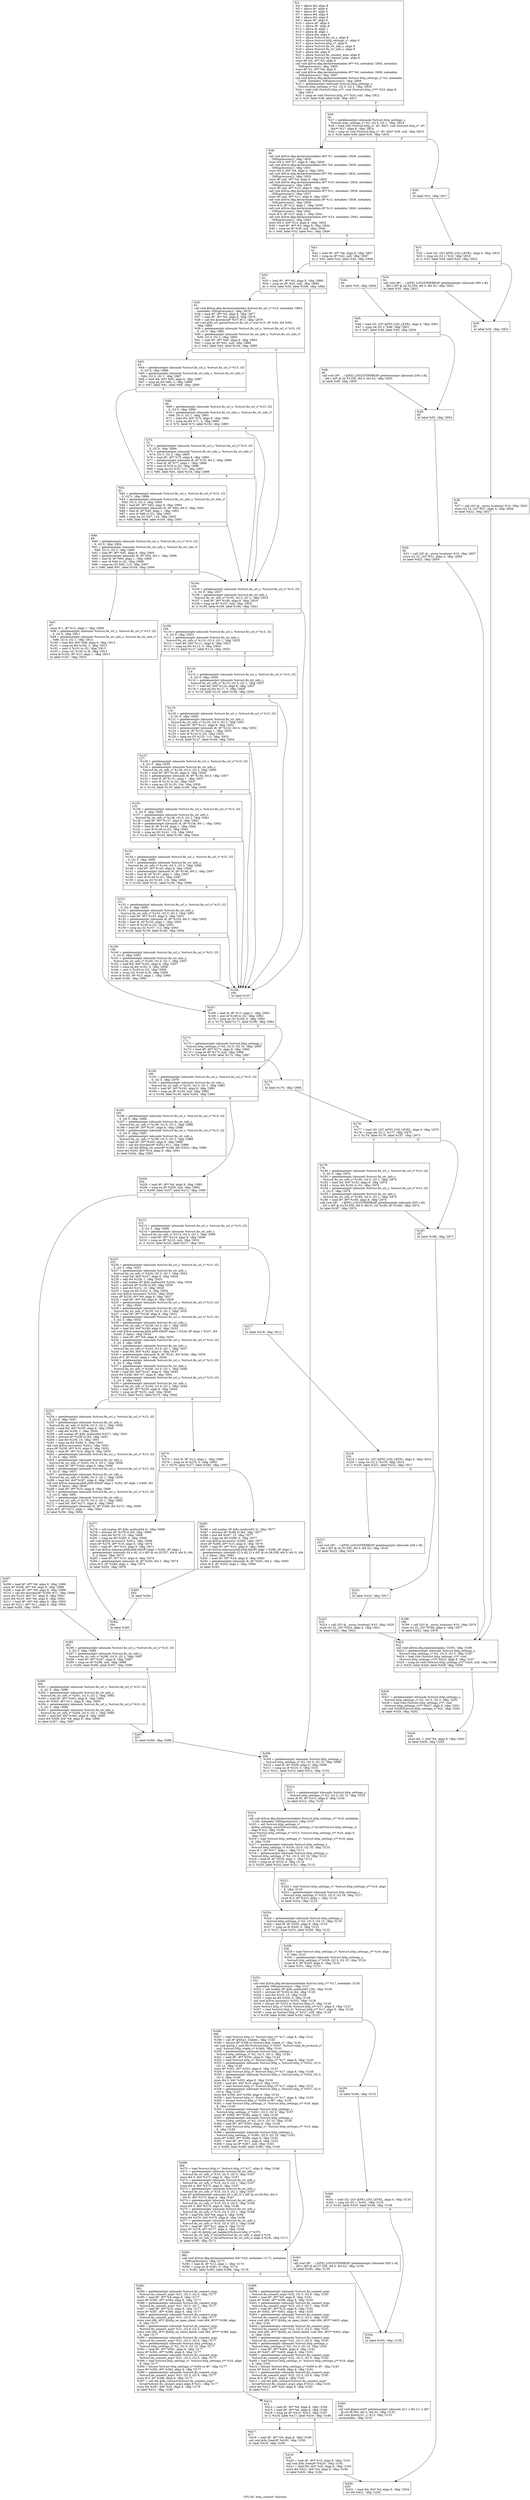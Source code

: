 digraph "CFG for 'http_connect' function" {
	label="CFG for 'http_connect' function";

	Node0x55685235e240 [shape=record,label="{%3:\l  %4 = alloca i64, align 8\l  %5 = alloca i8*, align 8\l  %6 = alloca i8*, align 8\l  %7 = alloca i64, align 8\l  %8 = alloca i64, align 8\l  %9 = alloca i8*, align 8\l  %10 = alloca i8*, align 8\l  %11 = alloca i8*, align 8\l  %12 = alloca i8, align 1\l  %13 = alloca i8, align 1\l  %14 = alloca i64, align 8\l  %15 = alloca %struct.fio_url_s, align 8\l  %16 = alloca %struct.http_settings_s*, align 8\l  %17 = alloca %struct.http_s*, align 8\l  %18 = alloca %struct.fio_str_info_s, align 8\l  %19 = alloca %struct.fio_str_info_s, align 8\l  %20 = alloca i64, align 8\l  %21 = alloca %struct.fio_connect_args, align 8\l  %22 = alloca %struct.fio_connect_args, align 8\l  store i8* %0, i8** %5, align 8\l  call void @llvm.dbg.declare(metadata i8** %5, metadata !2804, metadata\l... !DIExpression()), !dbg !2805\l  store i8* %1, i8** %6, align 8\l  call void @llvm.dbg.declare(metadata i8** %6, metadata !2806, metadata\l... !DIExpression()), !dbg !2807\l  call void @llvm.dbg.declare(metadata %struct.http_settings_s* %2, metadata\l... !2808, metadata !DIExpression()), !dbg !2809\l  %23 = getelementptr inbounds %struct.http_settings_s,\l... %struct.http_settings_s* %2, i32 0, i32 2, !dbg !2810\l  %24 = load void (%struct.http_s*)*, void (%struct.http_s*)** %23, align 8,\l... !dbg !2810\l  %25 = icmp ne void (%struct.http_s*)* %24, null, !dbg !2812\l  br i1 %25, label %38, label %26, !dbg !2813\l|{<s0>T|<s1>F}}"];
	Node0x55685235e240:s0 -> Node0x55685235f130;
	Node0x55685235e240:s1 -> Node0x55685235ef50;
	Node0x55685235ef50 [shape=record,label="{%26:\l26:                                               \l  %27 = getelementptr inbounds %struct.http_settings_s,\l... %struct.http_settings_s* %2, i32 0, i32 1, !dbg !2814\l  %28 = load void (%struct.http_s*, i8*, i64)*, void (%struct.http_s*, i8*,\l... i64)** %27, align 8, !dbg !2814\l  %29 = icmp ne void (%struct.http_s*, i8*, i64)* %28, null, !dbg !2815\l  br i1 %29, label %38, label %30, !dbg !2816\l|{<s0>T|<s1>F}}"];
	Node0x55685235ef50:s0 -> Node0x55685235f130;
	Node0x55685235ef50:s1 -> Node0x55685235efa0;
	Node0x55685235efa0 [shape=record,label="{%30:\l30:                                               \l  br label %31, !dbg !2817\l}"];
	Node0x55685235efa0 -> Node0x55685235eff0;
	Node0x55685235eff0 [shape=record,label="{%31:\l31:                                               \l  %32 = load i32, i32* @FIO_LOG_LEVEL, align 4, !dbg !2819\l  %33 = icmp sle i32 2, %32, !dbg !2819\l  br i1 %33, label %34, label %35, !dbg !2822\l|{<s0>T|<s1>F}}"];
	Node0x55685235eff0:s0 -> Node0x55685235f040;
	Node0x55685235eff0:s1 -> Node0x55685235f090;
	Node0x55685235f040 [shape=record,label="{%34:\l34:                                               \l  call void (i8*, ...) @FIO_LOG2STDERR(i8* getelementptr inbounds ([80 x i8],\l... [80 x i8]* @.str.32.554, i64 0, i64 0)), !dbg !2823\l  br label %35, !dbg !2823\l}"];
	Node0x55685235f040 -> Node0x55685235f090;
	Node0x55685235f090 [shape=record,label="{%35:\l35:                                               \l  br label %36, !dbg !2822\l}"];
	Node0x55685235f090 -> Node0x55685235f0e0;
	Node0x55685235f0e0 [shape=record,label="{%36:\l36:                                               \l  %37 = call i32* @__errno_location() #10, !dbg !2825\l  store i32 22, i32* %37, align 4, !dbg !2826\l  br label %422, !dbg !2827\l}"];
	Node0x55685235f0e0 -> Node0x5568523607b0;
	Node0x55685235f130 [shape=record,label="{%38:\l38:                                               \l  call void @llvm.dbg.declare(metadata i64* %7, metadata !2828, metadata\l... !DIExpression()), !dbg !2829\l  store i64 0, i64* %7, align 8, !dbg !2829\l  call void @llvm.dbg.declare(metadata i64* %8, metadata !2830, metadata\l... !DIExpression()), !dbg !2831\l  store i64 0, i64* %8, align 8, !dbg !2831\l  call void @llvm.dbg.declare(metadata i8** %9, metadata !2832, metadata\l... !DIExpression()), !dbg !2833\l  store i8* null, i8** %9, align 8, !dbg !2833\l  call void @llvm.dbg.declare(metadata i8** %10, metadata !2834, metadata\l... !DIExpression()), !dbg !2835\l  store i8* null, i8** %10, align 8, !dbg !2835\l  call void @llvm.dbg.declare(metadata i8** %11, metadata !2836, metadata\l... !DIExpression()), !dbg !2837\l  store i8* null, i8** %11, align 8, !dbg !2837\l  call void @llvm.dbg.declare(metadata i8* %12, metadata !2838, metadata\l... !DIExpression()), !dbg !2839\l  store i8 0, i8* %12, align 1, !dbg !2839\l  call void @llvm.dbg.declare(metadata i8* %13, metadata !2840, metadata\l... !DIExpression()), !dbg !2841\l  store i8 0, i8* %13, align 1, !dbg !2841\l  call void @llvm.dbg.declare(metadata i64* %14, metadata !2842, metadata\l... !DIExpression()), !dbg !2843\l  store i64 0, i64* %14, align 8, !dbg !2843\l  %39 = load i8*, i8** %5, align 8, !dbg !2844\l  %40 = icmp ne i8* %39, null, !dbg !2844\l  br i1 %40, label %52, label %41, !dbg !2846\l|{<s0>T|<s1>F}}"];
	Node0x55685235f130:s0 -> Node0x55685235f360;
	Node0x55685235f130:s1 -> Node0x55685235f180;
	Node0x55685235f180 [shape=record,label="{%41:\l41:                                               \l  %42 = load i8*, i8** %6, align 8, !dbg !2847\l  %43 = icmp ne i8* %42, null, !dbg !2847\l  br i1 %43, label %52, label %44, !dbg !2848\l|{<s0>T|<s1>F}}"];
	Node0x55685235f180:s0 -> Node0x55685235f360;
	Node0x55685235f180:s1 -> Node0x55685235f1d0;
	Node0x55685235f1d0 [shape=record,label="{%44:\l44:                                               \l  br label %45, !dbg !2849\l}"];
	Node0x55685235f1d0 -> Node0x55685235f220;
	Node0x55685235f220 [shape=record,label="{%45:\l45:                                               \l  %46 = load i32, i32* @FIO_LOG_LEVEL, align 4, !dbg !2851\l  %47 = icmp sle i32 2, %46, !dbg !2851\l  br i1 %47, label %48, label %49, !dbg !2854\l|{<s0>T|<s1>F}}"];
	Node0x55685235f220:s0 -> Node0x55685235f270;
	Node0x55685235f220:s1 -> Node0x55685235f2c0;
	Node0x55685235f270 [shape=record,label="{%48:\l48:                                               \l  call void (i8*, ...) @FIO_LOG2STDERR(i8* getelementptr inbounds ([46 x i8],\l... [46 x i8]* @.str.33.555, i64 0, i64 0)), !dbg !2855\l  br label %49, !dbg !2855\l}"];
	Node0x55685235f270 -> Node0x55685235f2c0;
	Node0x55685235f2c0 [shape=record,label="{%49:\l49:                                               \l  br label %50, !dbg !2854\l}"];
	Node0x55685235f2c0 -> Node0x55685235f310;
	Node0x55685235f310 [shape=record,label="{%50:\l50:                                               \l  %51 = call i32* @__errno_location() #10, !dbg !2857\l  store i32 22, i32* %51, align 4, !dbg !2858\l  br label %422, !dbg !2859\l}"];
	Node0x55685235f310 -> Node0x5568523607b0;
	Node0x55685235f360 [shape=record,label="{%52:\l52:                                               \l  %53 = load i8*, i8** %5, align 8, !dbg !2860\l  %54 = icmp ne i8* %53, null, !dbg !2860\l  br i1 %54, label %55, label %308, !dbg !2862\l|{<s0>T|<s1>F}}"];
	Node0x55685235f360:s0 -> Node0x55685235f3b0;
	Node0x55685235f360:s1 -> Node0x556852360170;
	Node0x55685235f3b0 [shape=record,label="{%55:\l55:                                               \l  call void @llvm.dbg.declare(metadata %struct.fio_url_s* %15, metadata !2863,\l... metadata !DIExpression()), !dbg !2876\l  %56 = load i8*, i8** %5, align 8, !dbg !2877\l  %57 = load i8*, i8** %5, align 8, !dbg !2878\l  %58 = call i64 @strlen(i8* %57) #11, !dbg !2879\l  call void @fio_url_parse(%struct.fio_url_s* sret %15, i8* %56, i64 %58),\l... !dbg !2880\l  %59 = getelementptr inbounds %struct.fio_url_s, %struct.fio_url_s* %15, i32\l... 0, i32 0, !dbg !2881\l  %60 = getelementptr inbounds %struct.fio_str_info_s, %struct.fio_str_info_s*\l... %59, i32 0, i32 2, !dbg !2883\l  %61 = load i8*, i8** %60, align 8, !dbg !2883\l  %62 = icmp ne i8* %61, null, !dbg !2884\l  br i1 %62, label %63, label %104, !dbg !2885\l|{<s0>T|<s1>F}}"];
	Node0x55685235f3b0:s0 -> Node0x55685235f400;
	Node0x55685235f3b0:s1 -> Node0x55685235f5e0;
	Node0x55685235f400 [shape=record,label="{%63:\l63:                                               \l  %64 = getelementptr inbounds %struct.fio_url_s, %struct.fio_url_s* %15, i32\l... 0, i32 0, !dbg !2886\l  %65 = getelementptr inbounds %struct.fio_str_info_s, %struct.fio_str_info_s*\l... %64, i32 0, i32 1, !dbg !2887\l  %66 = load i64, i64* %65, align 8, !dbg !2887\l  %67 = icmp eq i64 %66, 2, !dbg !2888\l  br i1 %67, label %81, label %68, !dbg !2889\l|{<s0>T|<s1>F}}"];
	Node0x55685235f400:s0 -> Node0x55685235f4f0;
	Node0x55685235f400:s1 -> Node0x55685235f450;
	Node0x55685235f450 [shape=record,label="{%68:\l68:                                               \l  %69 = getelementptr inbounds %struct.fio_url_s, %struct.fio_url_s* %15, i32\l... 0, i32 0, !dbg !2890\l  %70 = getelementptr inbounds %struct.fio_str_info_s, %struct.fio_str_info_s*\l... %69, i32 0, i32 1, !dbg !2891\l  %71 = load i64, i64* %70, align 8, !dbg !2891\l  %72 = icmp eq i64 %71, 3, !dbg !2892\l  br i1 %72, label %73, label %104, !dbg !2893\l|{<s0>T|<s1>F}}"];
	Node0x55685235f450:s0 -> Node0x55685235f4a0;
	Node0x55685235f450:s1 -> Node0x55685235f5e0;
	Node0x55685235f4a0 [shape=record,label="{%73:\l73:                                               \l  %74 = getelementptr inbounds %struct.fio_url_s, %struct.fio_url_s* %15, i32\l... 0, i32 0, !dbg !2894\l  %75 = getelementptr inbounds %struct.fio_str_info_s, %struct.fio_str_info_s*\l... %74, i32 0, i32 2, !dbg !2895\l  %76 = load i8*, i8** %75, align 8, !dbg !2895\l  %77 = getelementptr inbounds i8, i8* %76, i64 2, !dbg !2896\l  %78 = load i8, i8* %77, align 1, !dbg !2896\l  %79 = sext i8 %78 to i32, !dbg !2896\l  %80 = icmp eq i32 %79, 115, !dbg !2897\l  br i1 %80, label %81, label %104, !dbg !2898\l|{<s0>T|<s1>F}}"];
	Node0x55685235f4a0:s0 -> Node0x55685235f4f0;
	Node0x55685235f4a0:s1 -> Node0x55685235f5e0;
	Node0x55685235f4f0 [shape=record,label="{%81:\l81:                                               \l  %82 = getelementptr inbounds %struct.fio_url_s, %struct.fio_url_s* %15, i32\l... 0, i32 0, !dbg !2899\l  %83 = getelementptr inbounds %struct.fio_str_info_s, %struct.fio_str_info_s*\l... %82, i32 0, i32 2, !dbg !2900\l  %84 = load i8*, i8** %83, align 8, !dbg !2900\l  %85 = getelementptr inbounds i8, i8* %84, i64 0, !dbg !2901\l  %86 = load i8, i8* %85, align 1, !dbg !2901\l  %87 = sext i8 %86 to i32, !dbg !2901\l  %88 = icmp eq i32 %87, 119, !dbg !2902\l  br i1 %88, label %89, label %104, !dbg !2903\l|{<s0>T|<s1>F}}"];
	Node0x55685235f4f0:s0 -> Node0x55685235f540;
	Node0x55685235f4f0:s1 -> Node0x55685235f5e0;
	Node0x55685235f540 [shape=record,label="{%89:\l89:                                               \l  %90 = getelementptr inbounds %struct.fio_url_s, %struct.fio_url_s* %15, i32\l... 0, i32 0, !dbg !2904\l  %91 = getelementptr inbounds %struct.fio_str_info_s, %struct.fio_str_info_s*\l... %90, i32 0, i32 2, !dbg !2905\l  %92 = load i8*, i8** %91, align 8, !dbg !2905\l  %93 = getelementptr inbounds i8, i8* %92, i64 1, !dbg !2906\l  %94 = load i8, i8* %93, align 1, !dbg !2906\l  %95 = sext i8 %94 to i32, !dbg !2906\l  %96 = icmp eq i32 %95, 115, !dbg !2907\l  br i1 %96, label %97, label %104, !dbg !2908\l|{<s0>T|<s1>F}}"];
	Node0x55685235f540:s0 -> Node0x55685235f590;
	Node0x55685235f540:s1 -> Node0x55685235f5e0;
	Node0x55685235f590 [shape=record,label="{%97:\l97:                                               \l  store i8 1, i8* %12, align 1, !dbg !2909\l  %98 = getelementptr inbounds %struct.fio_url_s, %struct.fio_url_s* %15, i32\l... 0, i32 0, !dbg !2911\l  %99 = getelementptr inbounds %struct.fio_str_info_s, %struct.fio_str_info_s*\l... %98, i32 0, i32 1, !dbg !2912\l  %100 = load i64, i64* %99, align 8, !dbg !2912\l  %101 = icmp eq i64 %100, 3, !dbg !2913\l  %102 = zext i1 %101 to i32, !dbg !2913\l  %103 = trunc i32 %102 to i8, !dbg !2914\l  store i8 %103, i8* %13, align 1, !dbg !2915\l  br label %167, !dbg !2916\l}"];
	Node0x55685235f590 -> Node0x55685235f900;
	Node0x55685235f5e0 [shape=record,label="{%104:\l104:                                              \l  %105 = getelementptr inbounds %struct.fio_url_s, %struct.fio_url_s* %15, i32\l... 0, i32 0, !dbg !2917\l  %106 = getelementptr inbounds %struct.fio_str_info_s,\l... %struct.fio_str_info_s* %105, i32 0, i32 2, !dbg !2919\l  %107 = load i8*, i8** %106, align 8, !dbg !2919\l  %108 = icmp ne i8* %107, null, !dbg !2920\l  br i1 %108, label %109, label %166, !dbg !2921\l|{<s0>T|<s1>F}}"];
	Node0x55685235f5e0:s0 -> Node0x55685235f630;
	Node0x55685235f5e0:s1 -> Node0x55685235f8b0;
	Node0x55685235f630 [shape=record,label="{%109:\l109:                                              \l  %110 = getelementptr inbounds %struct.fio_url_s, %struct.fio_url_s* %15, i32\l... 0, i32 0, !dbg !2922\l  %111 = getelementptr inbounds %struct.fio_str_info_s,\l... %struct.fio_str_info_s* %110, i32 0, i32 1, !dbg !2923\l  %112 = load i64, i64* %111, align 8, !dbg !2923\l  %113 = icmp eq i64 %112, 4, !dbg !2924\l  br i1 %113, label %127, label %114, !dbg !2925\l|{<s0>T|<s1>F}}"];
	Node0x55685235f630:s0 -> Node0x55685235f720;
	Node0x55685235f630:s1 -> Node0x55685235f680;
	Node0x55685235f680 [shape=record,label="{%114:\l114:                                              \l  %115 = getelementptr inbounds %struct.fio_url_s, %struct.fio_url_s* %15, i32\l... 0, i32 0, !dbg !2926\l  %116 = getelementptr inbounds %struct.fio_str_info_s,\l... %struct.fio_str_info_s* %115, i32 0, i32 1, !dbg !2927\l  %117 = load i64, i64* %116, align 8, !dbg !2927\l  %118 = icmp eq i64 %117, 5, !dbg !2928\l  br i1 %118, label %119, label %166, !dbg !2929\l|{<s0>T|<s1>F}}"];
	Node0x55685235f680:s0 -> Node0x55685235f6d0;
	Node0x55685235f680:s1 -> Node0x55685235f8b0;
	Node0x55685235f6d0 [shape=record,label="{%119:\l119:                                              \l  %120 = getelementptr inbounds %struct.fio_url_s, %struct.fio_url_s* %15, i32\l... 0, i32 0, !dbg !2930\l  %121 = getelementptr inbounds %struct.fio_str_info_s,\l... %struct.fio_str_info_s* %120, i32 0, i32 2, !dbg !2931\l  %122 = load i8*, i8** %121, align 8, !dbg !2931\l  %123 = getelementptr inbounds i8, i8* %122, i64 4, !dbg !2932\l  %124 = load i8, i8* %123, align 1, !dbg !2932\l  %125 = sext i8 %124 to i32, !dbg !2932\l  %126 = icmp eq i32 %125, 115, !dbg !2933\l  br i1 %126, label %127, label %166, !dbg !2934\l|{<s0>T|<s1>F}}"];
	Node0x55685235f6d0:s0 -> Node0x55685235f720;
	Node0x55685235f6d0:s1 -> Node0x55685235f8b0;
	Node0x55685235f720 [shape=record,label="{%127:\l127:                                              \l  %128 = getelementptr inbounds %struct.fio_url_s, %struct.fio_url_s* %15, i32\l... 0, i32 0, !dbg !2935\l  %129 = getelementptr inbounds %struct.fio_str_info_s,\l... %struct.fio_str_info_s* %128, i32 0, i32 2, !dbg !2936\l  %130 = load i8*, i8** %129, align 8, !dbg !2936\l  %131 = getelementptr inbounds i8, i8* %130, i64 0, !dbg !2937\l  %132 = load i8, i8* %131, align 1, !dbg !2937\l  %133 = sext i8 %132 to i32, !dbg !2937\l  %134 = icmp eq i32 %133, 104, !dbg !2938\l  br i1 %134, label %135, label %166, !dbg !2939\l|{<s0>T|<s1>F}}"];
	Node0x55685235f720:s0 -> Node0x55685235f770;
	Node0x55685235f720:s1 -> Node0x55685235f8b0;
	Node0x55685235f770 [shape=record,label="{%135:\l135:                                              \l  %136 = getelementptr inbounds %struct.fio_url_s, %struct.fio_url_s* %15, i32\l... 0, i32 0, !dbg !2940\l  %137 = getelementptr inbounds %struct.fio_str_info_s,\l... %struct.fio_str_info_s* %136, i32 0, i32 2, !dbg !2941\l  %138 = load i8*, i8** %137, align 8, !dbg !2941\l  %139 = getelementptr inbounds i8, i8* %138, i64 1, !dbg !2942\l  %140 = load i8, i8* %139, align 1, !dbg !2942\l  %141 = sext i8 %140 to i32, !dbg !2942\l  %142 = icmp eq i32 %141, 116, !dbg !2943\l  br i1 %142, label %143, label %166, !dbg !2944\l|{<s0>T|<s1>F}}"];
	Node0x55685235f770:s0 -> Node0x55685235f7c0;
	Node0x55685235f770:s1 -> Node0x55685235f8b0;
	Node0x55685235f7c0 [shape=record,label="{%143:\l143:                                              \l  %144 = getelementptr inbounds %struct.fio_url_s, %struct.fio_url_s* %15, i32\l... 0, i32 0, !dbg !2945\l  %145 = getelementptr inbounds %struct.fio_str_info_s,\l... %struct.fio_str_info_s* %144, i32 0, i32 2, !dbg !2946\l  %146 = load i8*, i8** %145, align 8, !dbg !2946\l  %147 = getelementptr inbounds i8, i8* %146, i64 2, !dbg !2947\l  %148 = load i8, i8* %147, align 1, !dbg !2947\l  %149 = sext i8 %148 to i32, !dbg !2947\l  %150 = icmp eq i32 %149, 116, !dbg !2948\l  br i1 %150, label %151, label %166, !dbg !2949\l|{<s0>T|<s1>F}}"];
	Node0x55685235f7c0:s0 -> Node0x55685235f810;
	Node0x55685235f7c0:s1 -> Node0x55685235f8b0;
	Node0x55685235f810 [shape=record,label="{%151:\l151:                                              \l  %152 = getelementptr inbounds %struct.fio_url_s, %struct.fio_url_s* %15, i32\l... 0, i32 0, !dbg !2950\l  %153 = getelementptr inbounds %struct.fio_str_info_s,\l... %struct.fio_str_info_s* %152, i32 0, i32 2, !dbg !2951\l  %154 = load i8*, i8** %153, align 8, !dbg !2951\l  %155 = getelementptr inbounds i8, i8* %154, i64 3, !dbg !2952\l  %156 = load i8, i8* %155, align 1, !dbg !2952\l  %157 = sext i8 %156 to i32, !dbg !2952\l  %158 = icmp eq i32 %157, 112, !dbg !2953\l  br i1 %158, label %159, label %166, !dbg !2954\l|{<s0>T|<s1>F}}"];
	Node0x55685235f810:s0 -> Node0x55685235f860;
	Node0x55685235f810:s1 -> Node0x55685235f8b0;
	Node0x55685235f860 [shape=record,label="{%159:\l159:                                              \l  %160 = getelementptr inbounds %struct.fio_url_s, %struct.fio_url_s* %15, i32\l... 0, i32 0, !dbg !2955\l  %161 = getelementptr inbounds %struct.fio_str_info_s,\l... %struct.fio_str_info_s* %160, i32 0, i32 1, !dbg !2957\l  %162 = load i64, i64* %161, align 8, !dbg !2957\l  %163 = icmp eq i64 %162, 5, !dbg !2958\l  %164 = zext i1 %163 to i32, !dbg !2958\l  %165 = trunc i32 %164 to i8, !dbg !2959\l  store i8 %165, i8* %13, align 1, !dbg !2960\l  br label %166, !dbg !2961\l}"];
	Node0x55685235f860 -> Node0x55685235f8b0;
	Node0x55685235f8b0 [shape=record,label="{%166:\l166:                                              \l  br label %167\l}"];
	Node0x55685235f8b0 -> Node0x55685235f900;
	Node0x55685235f900 [shape=record,label="{%167:\l167:                                              \l  %168 = load i8, i8* %13, align 1, !dbg !2962\l  %169 = zext i8 %168 to i32, !dbg !2962\l  %170 = icmp ne i32 %169, 0, !dbg !2962\l  br i1 %170, label %171, label %190, !dbg !2964\l|{<s0>T|<s1>F}}"];
	Node0x55685235f900:s0 -> Node0x55685235f950;
	Node0x55685235f900:s1 -> Node0x55685235fb30;
	Node0x55685235f950 [shape=record,label="{%171:\l171:                                              \l  %172 = getelementptr inbounds %struct.http_settings_s,\l... %struct.http_settings_s* %2, i32 0, i32 10, !dbg !2965\l  %173 = load i8*, i8** %172, align 8, !dbg !2965\l  %174 = icmp ne i8* %173, null, !dbg !2966\l  br i1 %174, label %190, label %175, !dbg !2967\l|{<s0>T|<s1>F}}"];
	Node0x55685235f950:s0 -> Node0x55685235fb30;
	Node0x55685235f950:s1 -> Node0x55685235f9a0;
	Node0x55685235f9a0 [shape=record,label="{%175:\l175:                                              \l  br label %176, !dbg !2968\l}"];
	Node0x55685235f9a0 -> Node0x55685235f9f0;
	Node0x55685235f9f0 [shape=record,label="{%176:\l176:                                              \l  %177 = load i32, i32* @FIO_LOG_LEVEL, align 4, !dbg !2970\l  %178 = icmp sle i32 2, %177, !dbg !2970\l  br i1 %178, label %179, label %187, !dbg !2973\l|{<s0>T|<s1>F}}"];
	Node0x55685235f9f0:s0 -> Node0x55685235fa40;
	Node0x55685235f9f0:s1 -> Node0x55685235fa90;
	Node0x55685235fa40 [shape=record,label="{%179:\l179:                                              \l  %180 = getelementptr inbounds %struct.fio_url_s, %struct.fio_url_s* %15, i32\l... 0, i32 0, !dbg !2974\l  %181 = getelementptr inbounds %struct.fio_str_info_s,\l... %struct.fio_str_info_s* %180, i32 0, i32 1, !dbg !2974\l  %182 = load i64, i64* %181, align 8, !dbg !2974\l  %183 = trunc i64 %182 to i32, !dbg !2974\l  %184 = getelementptr inbounds %struct.fio_url_s, %struct.fio_url_s* %15, i32\l... 0, i32 0, !dbg !2974\l  %185 = getelementptr inbounds %struct.fio_str_info_s,\l... %struct.fio_str_info_s* %184, i32 0, i32 2, !dbg !2974\l  %186 = load i8*, i8** %185, align 8, !dbg !2974\l  call void (i8*, ...) @FIO_LOG2STDERR(i8* getelementptr inbounds ([55 x i8],\l... [55 x i8]* @.str.34.556, i64 0, i64 0), i32 %183, i8* %186), !dbg !2974\l  br label %187, !dbg !2974\l}"];
	Node0x55685235fa40 -> Node0x55685235fa90;
	Node0x55685235fa90 [shape=record,label="{%187:\l187:                                              \l  br label %188, !dbg !2973\l}"];
	Node0x55685235fa90 -> Node0x55685235fae0;
	Node0x55685235fae0 [shape=record,label="{%188:\l188:                                              \l  %189 = call i32* @__errno_location() #10, !dbg !2976\l  store i32 22, i32* %189, align 4, !dbg !2977\l  br label %422, !dbg !2978\l}"];
	Node0x55685235fae0 -> Node0x5568523607b0;
	Node0x55685235fb30 [shape=record,label="{%190:\l190:                                              \l  %191 = getelementptr inbounds %struct.fio_url_s, %struct.fio_url_s* %15, i32\l... 0, i32 5, !dbg !2979\l  %192 = getelementptr inbounds %struct.fio_str_info_s,\l... %struct.fio_str_info_s* %191, i32 0, i32 2, !dbg !2981\l  %193 = load i8*, i8** %192, align 8, !dbg !2981\l  %194 = icmp ne i8* %193, null, !dbg !2982\l  br i1 %194, label %195, label %204, !dbg !2983\l|{<s0>T|<s1>F}}"];
	Node0x55685235fb30:s0 -> Node0x55685235fb80;
	Node0x55685235fb30:s1 -> Node0x55685235fbd0;
	Node0x55685235fb80 [shape=record,label="{%195:\l195:                                              \l  %196 = getelementptr inbounds %struct.fio_url_s, %struct.fio_url_s* %15, i32\l... 0, i32 5, !dbg !2984\l  %197 = getelementptr inbounds %struct.fio_str_info_s,\l... %struct.fio_str_info_s* %196, i32 0, i32 2, !dbg !2986\l  %198 = load i8*, i8** %197, align 8, !dbg !2986\l  %199 = getelementptr inbounds %struct.fio_url_s, %struct.fio_url_s* %15, i32\l... 0, i32 5, !dbg !2987\l  %200 = getelementptr inbounds %struct.fio_str_info_s,\l... %struct.fio_str_info_s* %199, i32 0, i32 2, !dbg !2988\l  %201 = load i8*, i8** %200, align 8, !dbg !2988\l  %202 = call i64 @strlen(i8* %201) #11, !dbg !2989\l  %203 = call i64 @fiobj_str_new(i8* %198, i64 %202), !dbg !2990\l  store i64 %203, i64* %14, align 8, !dbg !2991\l  br label %204, !dbg !2992\l}"];
	Node0x55685235fb80 -> Node0x55685235fbd0;
	Node0x55685235fbd0 [shape=record,label="{%204:\l204:                                              \l  %205 = load i8*, i8** %6, align 8, !dbg !2993\l  %206 = icmp ne i8* %205, null, !dbg !2993\l  br i1 %206, label %207, label %212, !dbg !2995\l|{<s0>T|<s1>F}}"];
	Node0x55685235fbd0:s0 -> Node0x55685235fc20;
	Node0x55685235fbd0:s1 -> Node0x55685235fc70;
	Node0x55685235fc20 [shape=record,label="{%207:\l207:                                              \l  %208 = load i8*, i8** %6, align 8, !dbg !2996\l  store i8* %208, i8** %9, align 8, !dbg !2998\l  %209 = load i8*, i8** %9, align 8, !dbg !2999\l  %210 = call i64 @strlen(i8* %209) #11, !dbg !3000\l  store i64 %210, i64* %7, align 8, !dbg !3001\l  store i64 %210, i64* %8, align 8, !dbg !3002\l  %211 = load i8*, i8** %9, align 8, !dbg !3003\l  store i8* %211, i8** %11, align 8, !dbg !3004\l  br label %295, !dbg !3005\l}"];
	Node0x55685235fc20 -> Node0x556852360080;
	Node0x55685235fc70 [shape=record,label="{%212:\l212:                                              \l  %213 = getelementptr inbounds %struct.fio_url_s, %struct.fio_url_s* %15, i32\l... 0, i32 3, !dbg !3006\l  %214 = getelementptr inbounds %struct.fio_str_info_s,\l... %struct.fio_str_info_s* %213, i32 0, i32 2, !dbg !3009\l  %215 = load i8*, i8** %214, align 8, !dbg !3009\l  %216 = icmp ne i8* %215, null, !dbg !3010\l  br i1 %216, label %225, label %217, !dbg !3011\l|{<s0>T|<s1>F}}"];
	Node0x55685235fc70:s0 -> Node0x55685235fe50;
	Node0x55685235fc70:s1 -> Node0x55685235fcc0;
	Node0x55685235fcc0 [shape=record,label="{%217:\l217:                                              \l  br label %218, !dbg !3012\l}"];
	Node0x55685235fcc0 -> Node0x55685235fd10;
	Node0x55685235fd10 [shape=record,label="{%218:\l218:                                              \l  %219 = load i32, i32* @FIO_LOG_LEVEL, align 4, !dbg !3014\l  %220 = icmp sle i32 2, %219, !dbg !3014\l  br i1 %220, label %221, label %222, !dbg !3017\l|{<s0>T|<s1>F}}"];
	Node0x55685235fd10:s0 -> Node0x55685235fd60;
	Node0x55685235fd10:s1 -> Node0x55685235fdb0;
	Node0x55685235fd60 [shape=record,label="{%221:\l221:                                              \l  call void (i8*, ...) @FIO_LOG2STDERR(i8* getelementptr inbounds ([46 x i8],\l... [46 x i8]* @.str.33.555, i64 0, i64 0)), !dbg !3018\l  br label %222, !dbg !3018\l}"];
	Node0x55685235fd60 -> Node0x55685235fdb0;
	Node0x55685235fdb0 [shape=record,label="{%222:\l222:                                              \l  br label %223, !dbg !3017\l}"];
	Node0x55685235fdb0 -> Node0x55685235fe00;
	Node0x55685235fe00 [shape=record,label="{%223:\l223:                                              \l  %224 = call i32* @__errno_location() #10, !dbg !3020\l  store i32 22, i32* %224, align 4, !dbg !3021\l  br label %422, !dbg !3022\l}"];
	Node0x55685235fe00 -> Node0x5568523607b0;
	Node0x55685235fe50 [shape=record,label="{%225:\l225:                                              \l  %226 = getelementptr inbounds %struct.fio_url_s, %struct.fio_url_s* %15, i32\l... 0, i32 3, !dbg !3023\l  %227 = getelementptr inbounds %struct.fio_str_info_s,\l... %struct.fio_str_info_s* %226, i32 0, i32 1, !dbg !3024\l  %228 = load i64, i64* %227, align 8, !dbg !3024\l  %229 = add i64 %228, 1, !dbg !3025\l  %230 = call noalias i8* @fio_malloc(i64 %229), !dbg !3026\l  %231 = ptrtoint i8* %230 to i64, !dbg !3026\l  %232 = and i64 %231, 15, !dbg !3026\l  %233 = icmp eq i64 %232, 0, !dbg !3026\l  call void @llvm.assume(i1 %233), !dbg !3026\l  store i8* %230, i8** %9, align 8, !dbg !3027\l  %234 = load i8*, i8** %9, align 8, !dbg !3028\l  %235 = getelementptr inbounds %struct.fio_url_s, %struct.fio_url_s* %15, i32\l... 0, i32 3, !dbg !3030\l  %236 = getelementptr inbounds %struct.fio_str_info_s,\l... %struct.fio_str_info_s* %235, i32 0, i32 2, !dbg !3031\l  %237 = load i8*, i8** %236, align 8, !dbg !3031\l  %238 = getelementptr inbounds %struct.fio_url_s, %struct.fio_url_s* %15, i32\l... 0, i32 3, !dbg !3032\l  %239 = getelementptr inbounds %struct.fio_str_info_s,\l... %struct.fio_str_info_s* %238, i32 0, i32 1, !dbg !3033\l  %240 = load i64, i64* %239, align 8, !dbg !3033\l  call void @llvm.memcpy.p0i8.p0i8.i64(i8* align 1 %234, i8* align 1 %237, i64\l... %240, i1 false), !dbg !3034\l  %241 = load i8*, i8** %9, align 8, !dbg !3035\l  %242 = getelementptr inbounds %struct.fio_url_s, %struct.fio_url_s* %15, i32\l... 0, i32 3, !dbg !3036\l  %243 = getelementptr inbounds %struct.fio_str_info_s,\l... %struct.fio_str_info_s* %242, i32 0, i32 1, !dbg !3037\l  %244 = load i64, i64* %243, align 8, !dbg !3037\l  %245 = getelementptr inbounds i8, i8* %241, i64 %244, !dbg !3035\l  store i8 0, i8* %245, align 1, !dbg !3038\l  %246 = getelementptr inbounds %struct.fio_url_s, %struct.fio_url_s* %15, i32\l... 0, i32 3, !dbg !3039\l  %247 = getelementptr inbounds %struct.fio_str_info_s,\l... %struct.fio_str_info_s* %246, i32 0, i32 1, !dbg !3040\l  %248 = load i64, i64* %247, align 8, !dbg !3040\l  store i64 %248, i64* %7, align 8, !dbg !3041\l  %249 = getelementptr inbounds %struct.fio_url_s, %struct.fio_url_s* %15, i32\l... 0, i32 4, !dbg !3042\l  %250 = getelementptr inbounds %struct.fio_str_info_s,\l... %struct.fio_str_info_s* %249, i32 0, i32 2, !dbg !3044\l  %251 = load i8*, i8** %250, align 8, !dbg !3044\l  %252 = icmp ne i8* %251, null, !dbg !3045\l  br i1 %252, label %253, label %274, !dbg !3046\l|{<s0>T|<s1>F}}"];
	Node0x55685235fe50:s0 -> Node0x55685235fea0;
	Node0x55685235fe50:s1 -> Node0x55685235fef0;
	Node0x55685235fea0 [shape=record,label="{%253:\l253:                                              \l  %254 = getelementptr inbounds %struct.fio_url_s, %struct.fio_url_s* %15, i32\l... 0, i32 4, !dbg !3047\l  %255 = getelementptr inbounds %struct.fio_str_info_s,\l... %struct.fio_str_info_s* %254, i32 0, i32 1, !dbg !3049\l  %256 = load i64, i64* %255, align 8, !dbg !3049\l  %257 = add i64 %256, 1, !dbg !3050\l  %258 = call noalias i8* @fio_malloc(i64 %257), !dbg !3051\l  %259 = ptrtoint i8* %258 to i64, !dbg !3051\l  %260 = and i64 %259, 15, !dbg !3051\l  %261 = icmp eq i64 %260, 0, !dbg !3051\l  call void @llvm.assume(i1 %261), !dbg !3051\l  store i8* %258, i8** %10, align 8, !dbg !3052\l  %262 = load i8*, i8** %10, align 8, !dbg !3053\l  %263 = getelementptr inbounds %struct.fio_url_s, %struct.fio_url_s* %15, i32\l... 0, i32 4, !dbg !3055\l  %264 = getelementptr inbounds %struct.fio_str_info_s,\l... %struct.fio_str_info_s* %263, i32 0, i32 2, !dbg !3056\l  %265 = load i8*, i8** %264, align 8, !dbg !3056\l  %266 = getelementptr inbounds %struct.fio_url_s, %struct.fio_url_s* %15, i32\l... 0, i32 4, !dbg !3057\l  %267 = getelementptr inbounds %struct.fio_str_info_s,\l... %struct.fio_str_info_s* %266, i32 0, i32 1, !dbg !3058\l  %268 = load i64, i64* %267, align 8, !dbg !3058\l  call void @llvm.memcpy.p0i8.p0i8.i64(i8* align 1 %262, i8* align 1 %265, i64\l... %268, i1 false), !dbg !3059\l  %269 = load i8*, i8** %10, align 8, !dbg !3060\l  %270 = getelementptr inbounds %struct.fio_url_s, %struct.fio_url_s* %15, i32\l... 0, i32 4, !dbg !3061\l  %271 = getelementptr inbounds %struct.fio_str_info_s,\l... %struct.fio_str_info_s* %270, i32 0, i32 1, !dbg !3062\l  %272 = load i64, i64* %271, align 8, !dbg !3062\l  %273 = getelementptr inbounds i8, i8* %269, i64 %272, !dbg !3060\l  store i8 0, i8* %273, align 1, !dbg !3063\l  br label %294, !dbg !3064\l}"];
	Node0x55685235fea0 -> Node0x556852360030;
	Node0x55685235fef0 [shape=record,label="{%274:\l274:                                              \l  %275 = load i8, i8* %13, align 1, !dbg !3065\l  %276 = icmp ne i8 %275, 0, !dbg !3065\l  br i1 %276, label %277, label %285, !dbg !3067\l|{<s0>T|<s1>F}}"];
	Node0x55685235fef0:s0 -> Node0x55685235ff40;
	Node0x55685235fef0:s1 -> Node0x55685235ff90;
	Node0x55685235ff40 [shape=record,label="{%277:\l277:                                              \l  %278 = call noalias i8* @fio_malloc(i64 4), !dbg !3068\l  %279 = ptrtoint i8* %278 to i64, !dbg !3068\l  %280 = and i64 %279, 15, !dbg !3068\l  %281 = icmp eq i64 %280, 0, !dbg !3068\l  call void @llvm.assume(i1 %281), !dbg !3068\l  store i8* %278, i8** %10, align 8, !dbg !3070\l  %282 = load i8*, i8** %10, align 8, !dbg !3071\l  call void @llvm.memcpy.p0i8.p0i8.i64(i8* align 1 %282, i8* align 1\l... getelementptr inbounds ([4 x i8], [4 x i8]* @.str.35.557, i64 0, i64 0), i64\l... 3, i1 false), !dbg !3073\l  %283 = load i8*, i8** %10, align 8, !dbg !3074\l  %284 = getelementptr inbounds i8, i8* %283, i64 3, !dbg !3074\l  store i8 0, i8* %284, align 1, !dbg !3075\l  br label %293, !dbg !3076\l}"];
	Node0x55685235ff40 -> Node0x55685235ffe0;
	Node0x55685235ff90 [shape=record,label="{%285:\l285:                                              \l  %286 = call noalias i8* @fio_malloc(i64 3), !dbg !3077\l  %287 = ptrtoint i8* %286 to i64, !dbg !3077\l  %288 = and i64 %287, 15, !dbg !3077\l  %289 = icmp eq i64 %288, 0, !dbg !3077\l  call void @llvm.assume(i1 %289), !dbg !3077\l  store i8* %286, i8** %10, align 8, !dbg !3079\l  %290 = load i8*, i8** %10, align 8, !dbg !3080\l  call void @llvm.memcpy.p0i8.p0i8.i64(i8* align 1 %290, i8* align 1\l... getelementptr inbounds ([3 x i8], [3 x i8]* @.str.36.558, i64 0, i64 0), i64\l... 2, i1 false), !dbg !3082\l  %291 = load i8*, i8** %10, align 8, !dbg !3083\l  %292 = getelementptr inbounds i8, i8* %291, i64 2, !dbg !3083\l  store i8 0, i8* %292, align 1, !dbg !3084\l  br label %293\l}"];
	Node0x55685235ff90 -> Node0x55685235ffe0;
	Node0x55685235ffe0 [shape=record,label="{%293:\l293:                                              \l  br label %294\l}"];
	Node0x55685235ffe0 -> Node0x556852360030;
	Node0x556852360030 [shape=record,label="{%294:\l294:                                              \l  br label %295\l}"];
	Node0x556852360030 -> Node0x556852360080;
	Node0x556852360080 [shape=record,label="{%295:\l295:                                              \l  %296 = getelementptr inbounds %struct.fio_url_s, %struct.fio_url_s* %15, i32\l... 0, i32 3, !dbg !3085\l  %297 = getelementptr inbounds %struct.fio_str_info_s,\l... %struct.fio_str_info_s* %296, i32 0, i32 2, !dbg !3087\l  %298 = load i8*, i8** %297, align 8, !dbg !3087\l  %299 = icmp ne i8* %298, null, !dbg !3088\l  br i1 %299, label %300, label %307, !dbg !3089\l|{<s0>T|<s1>F}}"];
	Node0x556852360080:s0 -> Node0x5568523600d0;
	Node0x556852360080:s1 -> Node0x556852360120;
	Node0x5568523600d0 [shape=record,label="{%300:\l300:                                              \l  %301 = getelementptr inbounds %struct.fio_url_s, %struct.fio_url_s* %15, i32\l... 0, i32 3, !dbg !3090\l  %302 = getelementptr inbounds %struct.fio_str_info_s,\l... %struct.fio_str_info_s* %301, i32 0, i32 2, !dbg !3092\l  %303 = load i8*, i8** %302, align 8, !dbg !3092\l  store i8* %303, i8** %11, align 8, !dbg !3093\l  %304 = getelementptr inbounds %struct.fio_url_s, %struct.fio_url_s* %15, i32\l... 0, i32 3, !dbg !3094\l  %305 = getelementptr inbounds %struct.fio_str_info_s,\l... %struct.fio_str_info_s* %304, i32 0, i32 1, !dbg !3095\l  %306 = load i64, i64* %305, align 8, !dbg !3095\l  store i64 %306, i64* %8, align 8, !dbg !3096\l  br label %307, !dbg !3097\l}"];
	Node0x5568523600d0 -> Node0x556852360120;
	Node0x556852360120 [shape=record,label="{%307:\l307:                                              \l  br label %308, !dbg !3098\l}"];
	Node0x556852360120 -> Node0x556852360170;
	Node0x556852360170 [shape=record,label="{%308:\l308:                                              \l  %309 = getelementptr inbounds %struct.http_settings_s,\l... %struct.http_settings_s* %2, i32 0, i32 15, !dbg !3099\l  %310 = load i8, i8* %309, align 8, !dbg !3099\l  %311 = icmp ne i8 %310, 0, !dbg !3101\l  br i1 %311, label %314, label %312, !dbg !3102\l|{<s0>T|<s1>F}}"];
	Node0x556852360170:s0 -> Node0x556852360210;
	Node0x556852360170:s1 -> Node0x5568523601c0;
	Node0x5568523601c0 [shape=record,label="{%312:\l312:                                              \l  %313 = getelementptr inbounds %struct.http_settings_s,\l... %struct.http_settings_s* %2, i32 0, i32 15, !dbg !3103\l  store i8 30, i8* %313, align 8, !dbg !3104\l  br label %314, !dbg !3105\l}"];
	Node0x5568523601c0 -> Node0x556852360210;
	Node0x556852360210 [shape=record,label="{%314:\l314:                                              \l  call void @llvm.dbg.declare(metadata %struct.http_settings_s** %16, metadata\l... !3106, metadata !DIExpression()), !dbg !3107\l  %315 = call %struct.http_settings_s*\l... @http_settings_new(%struct.http_settings_s* byval(%struct.http_settings_s)\l... align 8 %2), !dbg !3108\l  store %struct.http_settings_s* %315, %struct.http_settings_s** %16, align 8,\l... !dbg !3107\l  %316 = load %struct.http_settings_s*, %struct.http_settings_s** %16, align\l... 8, !dbg !3109\l  %317 = getelementptr inbounds %struct.http_settings_s,\l... %struct.http_settings_s* %316, i32 0, i32 18, !dbg !3110\l  store i8 1, i8* %317, align 1, !dbg !3111\l  %318 = getelementptr inbounds %struct.http_settings_s,\l... %struct.http_settings_s* %2, i32 0, i32 16, !dbg !3112\l  %319 = load i8, i8* %318, align 1, !dbg !3112\l  %320 = icmp ne i8 %319, 0, !dbg !3114\l  br i1 %320, label %324, label %321, !dbg !3115\l|{<s0>T|<s1>F}}"];
	Node0x556852360210:s0 -> Node0x5568523602b0;
	Node0x556852360210:s1 -> Node0x556852360260;
	Node0x556852360260 [shape=record,label="{%321:\l321:                                              \l  %322 = load %struct.http_settings_s*, %struct.http_settings_s** %16, align\l... 8, !dbg !3116\l  %323 = getelementptr inbounds %struct.http_settings_s,\l... %struct.http_settings_s* %322, i32 0, i32 16, !dbg !3117\l  store i8 0, i8* %323, align 1, !dbg !3118\l  br label %324, !dbg !3116\l}"];
	Node0x556852360260 -> Node0x5568523602b0;
	Node0x5568523602b0 [shape=record,label="{%324:\l324:                                              \l  %325 = getelementptr inbounds %struct.http_settings_s,\l... %struct.http_settings_s* %2, i32 0, i32 15, !dbg !3119\l  %326 = load i8, i8* %325, align 8, !dbg !3119\l  %327 = icmp ne i8 %326, 0, !dbg !3121\l  br i1 %327, label %331, label %328, !dbg !3122\l|{<s0>T|<s1>F}}"];
	Node0x5568523602b0:s0 -> Node0x556852360350;
	Node0x5568523602b0:s1 -> Node0x556852360300;
	Node0x556852360300 [shape=record,label="{%328:\l328:                                              \l  %329 = load %struct.http_settings_s*, %struct.http_settings_s** %16, align\l... 8, !dbg !3123\l  %330 = getelementptr inbounds %struct.http_settings_s,\l... %struct.http_settings_s* %329, i32 0, i32 15, !dbg !3124\l  store i8 0, i8* %330, align 8, !dbg !3125\l  br label %331, !dbg !3123\l}"];
	Node0x556852360300 -> Node0x556852360350;
	Node0x556852360350 [shape=record,label="{%331:\l331:                                              \l  call void @llvm.dbg.declare(metadata %struct.http_s** %17, metadata !3126,\l... metadata !DIExpression()), !dbg !3127\l  %332 = call noalias i8* @fio_malloc(i64 128), !dbg !3128\l  %333 = ptrtoint i8* %332 to i64, !dbg !3128\l  %334 = and i64 %333, 15, !dbg !3128\l  %335 = icmp eq i64 %334, 0, !dbg !3128\l  call void @llvm.assume(i1 %335), !dbg !3128\l  %336 = bitcast i8* %332 to %struct.http_s*, !dbg !3128\l  store %struct.http_s* %336, %struct.http_s** %17, align 8, !dbg !3127\l  %337 = load %struct.http_s*, %struct.http_s** %17, align 8, !dbg !3129\l  %338 = icmp ne %struct.http_s* %337, null, !dbg !3129\l  br i1 %338, label %346, label %339, !dbg !3132\l|{<s0>T|<s1>F}}"];
	Node0x556852360350:s0 -> Node0x556852360530;
	Node0x556852360350:s1 -> Node0x5568523603a0;
	Node0x5568523603a0 [shape=record,label="{%339:\l339:                                              \l  br label %340, !dbg !3133\l}"];
	Node0x5568523603a0 -> Node0x5568523603f0;
	Node0x5568523603f0 [shape=record,label="{%340:\l340:                                              \l  %341 = load i32, i32* @FIO_LOG_LEVEL, align 4, !dbg !3135\l  %342 = icmp sle i32 1, %341, !dbg !3135\l  br i1 %342, label %343, label %344, !dbg !3138\l|{<s0>T|<s1>F}}"];
	Node0x5568523603f0:s0 -> Node0x556852360440;
	Node0x5568523603f0:s1 -> Node0x556852360490;
	Node0x556852360440 [shape=record,label="{%343:\l343:                                              \l  call void (i8*, ...) @FIO_LOG2STDERR(i8* getelementptr inbounds ([85 x i8],\l... [85 x i8]* @.str.37.559, i64 0, i64 0)), !dbg !3139\l  br label %344, !dbg !3139\l}"];
	Node0x556852360440 -> Node0x556852360490;
	Node0x556852360490 [shape=record,label="{%344:\l344:                                              \l  br label %345, !dbg !3138\l}"];
	Node0x556852360490 -> Node0x5568523604e0;
	Node0x5568523604e0 [shape=record,label="{%345:\l345:                                              \l  call void @perror(i8* getelementptr inbounds ([11 x i8], [11 x i8]*\l... @.str.38.560, i64 0, i64 0)), !dbg !3133\l  call void @exit(i32 -1) #12, !dbg !3133\l  unreachable, !dbg !3133\l}"];
	Node0x556852360530 [shape=record,label="{%346:\l346:                                              \l  %347 = load %struct.http_s*, %struct.http_s** %17, align 8, !dbg !3141\l  %348 = call i8* @http1_vtable(), !dbg !3142\l  %349 = bitcast i8* %348 to %struct.http_vtable_s*, !dbg !3142\l  call void @http_s_new.561(%struct.http_s* %347, %struct.http_fio_protocol_s*\l... null, %struct.http_vtable_s* %349), !dbg !3143\l  %350 = getelementptr inbounds %struct.http_settings_s,\l... %struct.http_settings_s* %2, i32 0, i32 4, !dbg !3144\l  %351 = load i8*, i8** %350, align 8, !dbg !3144\l  %352 = load %struct.http_s*, %struct.http_s** %17, align 8, !dbg !3145\l  %353 = getelementptr inbounds %struct.http_s, %struct.http_s* %352, i32 0,\l... i32 12, !dbg !3146\l  store i8* %351, i8** %353, align 8, !dbg !3147\l  %354 = load %struct.http_s*, %struct.http_s** %17, align 8, !dbg !3148\l  %355 = getelementptr inbounds %struct.http_s, %struct.http_s* %354, i32 0,\l... i32 5, !dbg !3149\l  store i64 0, i64* %355, align 8, !dbg !3150\l  %356 = load i64, i64* %14, align 8, !dbg !3151\l  %357 = load %struct.http_s*, %struct.http_s** %17, align 8, !dbg !3152\l  %358 = getelementptr inbounds %struct.http_s, %struct.http_s* %357, i32 0,\l... i32 6, !dbg !3153\l  store i64 %356, i64* %358, align 8, !dbg !3154\l  %359 = load %struct.http_s*, %struct.http_s** %17, align 8, !dbg !3155\l  %360 = bitcast %struct.http_s* %359 to i8*, !dbg !3155\l  %361 = load %struct.http_settings_s*, %struct.http_settings_s** %16, align\l... 8, !dbg !3156\l  %362 = getelementptr inbounds %struct.http_settings_s,\l... %struct.http_settings_s* %361, i32 0, i32 4, !dbg !3157\l  store i8* %360, i8** %362, align 8, !dbg !3158\l  %363 = getelementptr inbounds %struct.http_settings_s,\l... %struct.http_settings_s* %2, i32 0, i32 10, !dbg !3159\l  %364 = load i8*, i8** %363, align 8, !dbg !3159\l  %365 = load %struct.http_settings_s*, %struct.http_settings_s** %16, align\l... 8, !dbg !3160\l  %366 = getelementptr inbounds %struct.http_settings_s,\l... %struct.http_settings_s* %365, i32 0, i32 10, !dbg !3161\l  store i8* %364, i8** %366, align 8, !dbg !3162\l  %367 = load i8*, i8** %11, align 8, !dbg !3163\l  %368 = icmp ne i8* %367, null, !dbg !3163\l  br i1 %368, label %369, label %380, !dbg !3165\l|{<s0>T|<s1>F}}"];
	Node0x556852360530:s0 -> Node0x556852360580;
	Node0x556852360530:s1 -> Node0x5568523605d0;
	Node0x556852360580 [shape=record,label="{%369:\l369:                                              \l  %370 = load %struct.http_s*, %struct.http_s** %17, align 8, !dbg !3166\l  %371 = getelementptr inbounds %struct.fio_str_info_s,\l... %struct.fio_str_info_s* %18, i32 0, i32 0, !dbg !3167\l  store i64 0, i64* %371, align 8, !dbg !3167\l  %372 = getelementptr inbounds %struct.fio_str_info_s,\l... %struct.fio_str_info_s* %18, i32 0, i32 1, !dbg !3167\l  store i64 4, i64* %372, align 8, !dbg !3167\l  %373 = getelementptr inbounds %struct.fio_str_info_s,\l... %struct.fio_str_info_s* %18, i32 0, i32 2, !dbg !3167\l  store i8* getelementptr inbounds ([5 x i8], [5 x i8]* @.str.39.562, i64 0,\l... i64 0), i8** %373, align 8, !dbg !3167\l  %374 = getelementptr inbounds %struct.fio_str_info_s,\l... %struct.fio_str_info_s* %19, i32 0, i32 0, !dbg !3168\l  store i64 0, i64* %374, align 8, !dbg !3168\l  %375 = getelementptr inbounds %struct.fio_str_info_s,\l... %struct.fio_str_info_s* %19, i32 0, i32 1, !dbg !3168\l  %376 = load i64, i64* %8, align 8, !dbg !3169\l  store i64 %376, i64* %375, align 8, !dbg !3168\l  %377 = getelementptr inbounds %struct.fio_str_info_s,\l... %struct.fio_str_info_s* %19, i32 0, i32 2, !dbg !3168\l  %378 = load i8*, i8** %11, align 8, !dbg !3170\l  store i8* %378, i8** %377, align 8, !dbg !3168\l  %379 = call i32 @http_set_header2(%struct.http_s* %370,\l... %struct.fio_str_info_s* byval(%struct.fio_str_info_s) align 8 %18,\l... %struct.fio_str_info_s* byval(%struct.fio_str_info_s) align 8 %19), !dbg !3171\l  br label %380, !dbg !3171\l}"];
	Node0x556852360580 -> Node0x5568523605d0;
	Node0x5568523605d0 [shape=record,label="{%380:\l380:                                              \l  call void @llvm.dbg.declare(metadata i64* %20, metadata !3172, metadata\l... !DIExpression()), !dbg !3173\l  %381 = load i8, i8* %12, align 1, !dbg !3174\l  %382 = icmp ne i8 %381, 0, !dbg !3174\l  br i1 %382, label %383, label %398, !dbg !3176\l|{<s0>T|<s1>F}}"];
	Node0x5568523605d0:s0 -> Node0x556852360620;
	Node0x5568523605d0:s1 -> Node0x556852360670;
	Node0x556852360620 [shape=record,label="{%383:\l383:                                              \l  %384 = getelementptr inbounds %struct.fio_connect_args,\l... %struct.fio_connect_args* %21, i32 0, i32 0, !dbg !3177\l  %385 = load i8*, i8** %9, align 8, !dbg !3177\l  store i8* %385, i8** %384, align 8, !dbg !3177\l  %386 = getelementptr inbounds %struct.fio_connect_args,\l... %struct.fio_connect_args* %21, i32 0, i32 1, !dbg !3177\l  %387 = load i8*, i8** %10, align 8, !dbg !3177\l  store i8* %387, i8** %386, align 8, !dbg !3177\l  %388 = getelementptr inbounds %struct.fio_connect_args,\l... %struct.fio_connect_args* %21, i32 0, i32 2, !dbg !3177\l  store void (i64, i8*)* @http_on_open_client, void (i64, i8*)** %388, align\l... 8, !dbg !3177\l  %389 = getelementptr inbounds %struct.fio_connect_args,\l... %struct.fio_connect_args* %21, i32 0, i32 3, !dbg !3177\l  store void (i64, i8*)* @http_on_client_failed, void (i64, i8*)** %389, align\l... 8, !dbg !3177\l  %390 = getelementptr inbounds %struct.fio_connect_args,\l... %struct.fio_connect_args* %21, i32 0, i32 4, !dbg !3177\l  %391 = getelementptr inbounds %struct.http_settings_s,\l... %struct.http_settings_s* %2, i32 0, i32 10, !dbg !3177\l  %392 = load i8*, i8** %391, align 8, !dbg !3177\l  store i8* %392, i8** %390, align 8, !dbg !3177\l  %393 = getelementptr inbounds %struct.fio_connect_args,\l... %struct.fio_connect_args* %21, i32 0, i32 5, !dbg !3177\l  %394 = load %struct.http_settings_s*, %struct.http_settings_s** %16, align\l... 8, !dbg !3177\l  %395 = bitcast %struct.http_settings_s* %394 to i8*, !dbg !3177\l  store i8* %395, i8** %393, align 8, !dbg !3177\l  %396 = getelementptr inbounds %struct.fio_connect_args,\l... %struct.fio_connect_args* %21, i32 0, i32 6, !dbg !3177\l  store i8 0, i8* %396, align 8, !dbg !3177\l  %397 = call i64 @fio_connect(%struct.fio_connect_args*\l... byval(%struct.fio_connect_args) align 8 %21), !dbg !3177\l  store i64 %397, i64* %20, align 8, !dbg !3179\l  br label %413, !dbg !3180\l}"];
	Node0x556852360620 -> Node0x5568523606c0;
	Node0x556852360670 [shape=record,label="{%398:\l398:                                              \l  %399 = getelementptr inbounds %struct.fio_connect_args,\l... %struct.fio_connect_args* %22, i32 0, i32 0, !dbg !3181\l  %400 = load i8*, i8** %9, align 8, !dbg !3181\l  store i8* %400, i8** %399, align 8, !dbg !3181\l  %401 = getelementptr inbounds %struct.fio_connect_args,\l... %struct.fio_connect_args* %22, i32 0, i32 1, !dbg !3181\l  %402 = load i8*, i8** %10, align 8, !dbg !3181\l  store i8* %402, i8** %401, align 8, !dbg !3181\l  %403 = getelementptr inbounds %struct.fio_connect_args,\l... %struct.fio_connect_args* %22, i32 0, i32 2, !dbg !3181\l  store void (i64, i8*)* @http_on_open_client, void (i64, i8*)** %403, align\l... 8, !dbg !3181\l  %404 = getelementptr inbounds %struct.fio_connect_args,\l... %struct.fio_connect_args* %22, i32 0, i32 3, !dbg !3181\l  store void (i64, i8*)* @http_on_client_failed, void (i64, i8*)** %404, align\l... 8, !dbg !3181\l  %405 = getelementptr inbounds %struct.fio_connect_args,\l... %struct.fio_connect_args* %22, i32 0, i32 4, !dbg !3181\l  %406 = getelementptr inbounds %struct.http_settings_s,\l... %struct.http_settings_s* %2, i32 0, i32 10, !dbg !3181\l  %407 = load i8*, i8** %406, align 8, !dbg !3181\l  store i8* %407, i8** %405, align 8, !dbg !3181\l  %408 = getelementptr inbounds %struct.fio_connect_args,\l... %struct.fio_connect_args* %22, i32 0, i32 5, !dbg !3181\l  %409 = load %struct.http_settings_s*, %struct.http_settings_s** %16, align\l... 8, !dbg !3181\l  %410 = bitcast %struct.http_settings_s* %409 to i8*, !dbg !3181\l  store i8* %410, i8** %408, align 8, !dbg !3181\l  %411 = getelementptr inbounds %struct.fio_connect_args,\l... %struct.fio_connect_args* %22, i32 0, i32 6, !dbg !3181\l  store i8 0, i8* %411, align 8, !dbg !3181\l  %412 = call i64 @fio_connect(%struct.fio_connect_args*\l... byval(%struct.fio_connect_args) align 8 %22), !dbg !3181\l  store i64 %412, i64* %20, align 8, !dbg !3183\l  br label %413\l}"];
	Node0x556852360670 -> Node0x5568523606c0;
	Node0x5568523606c0 [shape=record,label="{%413:\l413:                                              \l  %414 = load i8*, i8** %9, align 8, !dbg !3184\l  %415 = load i8*, i8** %6, align 8, !dbg !3186\l  %416 = icmp ne i8* %414, %415, !dbg !3187\l  br i1 %416, label %417, label %419, !dbg !3188\l|{<s0>T|<s1>F}}"];
	Node0x5568523606c0:s0 -> Node0x556852360710;
	Node0x5568523606c0:s1 -> Node0x556852360760;
	Node0x556852360710 [shape=record,label="{%417:\l417:                                              \l  %418 = load i8*, i8** %9, align 8, !dbg !3189\l  call void @fio_free(i8* %418), !dbg !3190\l  br label %419, !dbg !3190\l}"];
	Node0x556852360710 -> Node0x556852360760;
	Node0x556852360760 [shape=record,label="{%419:\l419:                                              \l  %420 = load i8*, i8** %10, align 8, !dbg !3191\l  call void @fio_free(i8* %420), !dbg !3192\l  %421 = load i64, i64* %20, align 8, !dbg !3193\l  store i64 %421, i64* %4, align 8, !dbg !3194\l  br label %430, !dbg !3194\l}"];
	Node0x556852360760 -> Node0x5568523608a0;
	Node0x5568523607b0 [shape=record,label="{%422:\l422:                                              \l  call void @llvm.dbg.label(metadata !3195), !dbg !3196\l  %423 = getelementptr inbounds %struct.http_settings_s,\l... %struct.http_settings_s* %2, i32 0, i32 3, !dbg !3197\l  %424 = load void (%struct.http_settings_s*)*, void\l... (%struct.http_settings_s*)** %423, align 8, !dbg !3197\l  %425 = icmp ne void (%struct.http_settings_s*)* %424, null, !dbg !3199\l  br i1 %425, label %426, label %429, !dbg !3200\l|{<s0>T|<s1>F}}"];
	Node0x5568523607b0:s0 -> Node0x556852360800;
	Node0x5568523607b0:s1 -> Node0x556852360850;
	Node0x556852360800 [shape=record,label="{%426:\l426:                                              \l  %427 = getelementptr inbounds %struct.http_settings_s,\l... %struct.http_settings_s* %2, i32 0, i32 3, !dbg !3201\l  %428 = load void (%struct.http_settings_s*)*, void\l... (%struct.http_settings_s*)** %427, align 8, !dbg !3201\l  call void %428(%struct.http_settings_s* %2), !dbg !3202\l  br label %429, !dbg !3202\l}"];
	Node0x556852360800 -> Node0x556852360850;
	Node0x556852360850 [shape=record,label="{%429:\l429:                                              \l  store i64 -1, i64* %4, align 8, !dbg !3203\l  br label %430, !dbg !3203\l}"];
	Node0x556852360850 -> Node0x5568523608a0;
	Node0x5568523608a0 [shape=record,label="{%430:\l430:                                              \l  %431 = load i64, i64* %4, align 8, !dbg !3204\l  ret i64 %431, !dbg !3204\l}"];
}
